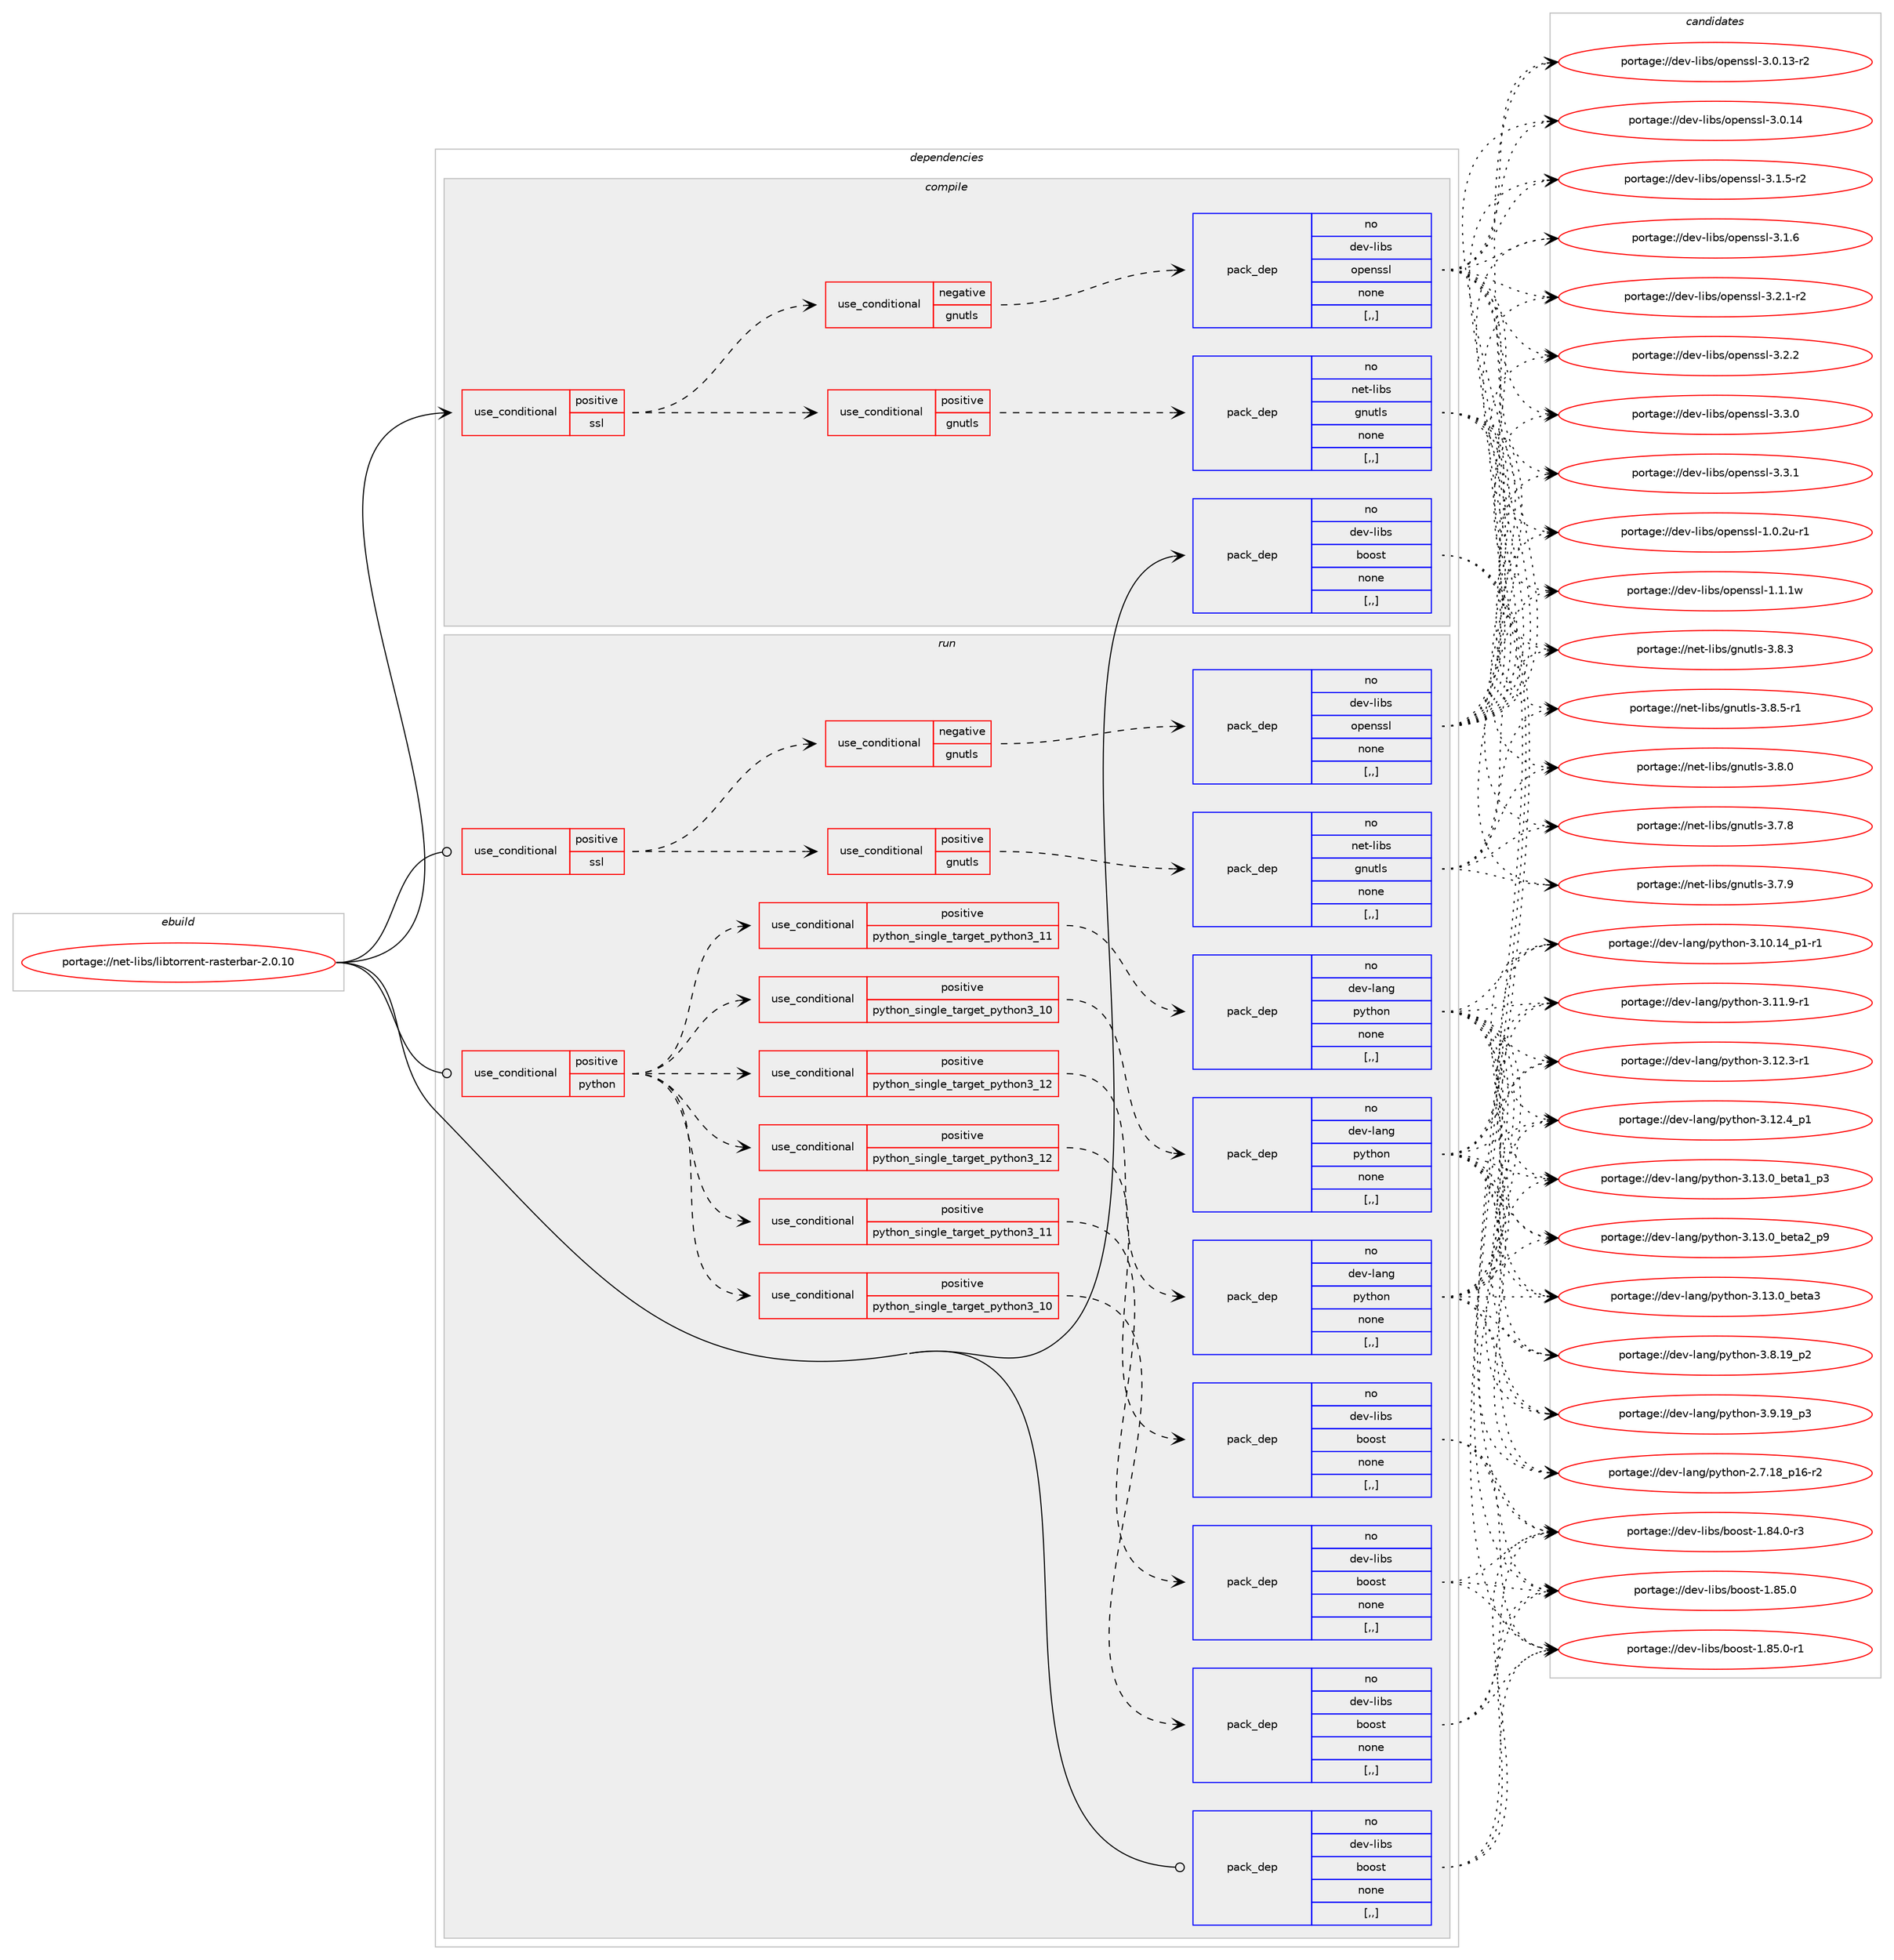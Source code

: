 digraph prolog {

# *************
# Graph options
# *************

newrank=true;
concentrate=true;
compound=true;
graph [rankdir=LR,fontname=Helvetica,fontsize=10,ranksep=1.5];#, ranksep=2.5, nodesep=0.2];
edge  [arrowhead=vee];
node  [fontname=Helvetica,fontsize=10];

# **********
# The ebuild
# **********

subgraph cluster_leftcol {
color=gray;
rank=same;
label=<<i>ebuild</i>>;
id [label="portage://net-libs/libtorrent-rasterbar-2.0.10", color=red, width=4, href="../net-libs/libtorrent-rasterbar-2.0.10.svg"];
}

# ****************
# The dependencies
# ****************

subgraph cluster_midcol {
color=gray;
label=<<i>dependencies</i>>;
subgraph cluster_compile {
fillcolor="#eeeeee";
style=filled;
label=<<i>compile</i>>;
subgraph cond91548 {
dependency351577 [label=<<TABLE BORDER="0" CELLBORDER="1" CELLSPACING="0" CELLPADDING="4"><TR><TD ROWSPAN="3" CELLPADDING="10">use_conditional</TD></TR><TR><TD>positive</TD></TR><TR><TD>ssl</TD></TR></TABLE>>, shape=none, color=red];
subgraph cond91549 {
dependency351578 [label=<<TABLE BORDER="0" CELLBORDER="1" CELLSPACING="0" CELLPADDING="4"><TR><TD ROWSPAN="3" CELLPADDING="10">use_conditional</TD></TR><TR><TD>positive</TD></TR><TR><TD>gnutls</TD></TR></TABLE>>, shape=none, color=red];
subgraph pack257424 {
dependency351579 [label=<<TABLE BORDER="0" CELLBORDER="1" CELLSPACING="0" CELLPADDING="4" WIDTH="220"><TR><TD ROWSPAN="6" CELLPADDING="30">pack_dep</TD></TR><TR><TD WIDTH="110">no</TD></TR><TR><TD>net-libs</TD></TR><TR><TD>gnutls</TD></TR><TR><TD>none</TD></TR><TR><TD>[,,]</TD></TR></TABLE>>, shape=none, color=blue];
}
dependency351578:e -> dependency351579:w [weight=20,style="dashed",arrowhead="vee"];
}
dependency351577:e -> dependency351578:w [weight=20,style="dashed",arrowhead="vee"];
subgraph cond91550 {
dependency351580 [label=<<TABLE BORDER="0" CELLBORDER="1" CELLSPACING="0" CELLPADDING="4"><TR><TD ROWSPAN="3" CELLPADDING="10">use_conditional</TD></TR><TR><TD>negative</TD></TR><TR><TD>gnutls</TD></TR></TABLE>>, shape=none, color=red];
subgraph pack257425 {
dependency351581 [label=<<TABLE BORDER="0" CELLBORDER="1" CELLSPACING="0" CELLPADDING="4" WIDTH="220"><TR><TD ROWSPAN="6" CELLPADDING="30">pack_dep</TD></TR><TR><TD WIDTH="110">no</TD></TR><TR><TD>dev-libs</TD></TR><TR><TD>openssl</TD></TR><TR><TD>none</TD></TR><TR><TD>[,,]</TD></TR></TABLE>>, shape=none, color=blue];
}
dependency351580:e -> dependency351581:w [weight=20,style="dashed",arrowhead="vee"];
}
dependency351577:e -> dependency351580:w [weight=20,style="dashed",arrowhead="vee"];
}
id:e -> dependency351577:w [weight=20,style="solid",arrowhead="vee"];
subgraph pack257426 {
dependency351582 [label=<<TABLE BORDER="0" CELLBORDER="1" CELLSPACING="0" CELLPADDING="4" WIDTH="220"><TR><TD ROWSPAN="6" CELLPADDING="30">pack_dep</TD></TR><TR><TD WIDTH="110">no</TD></TR><TR><TD>dev-libs</TD></TR><TR><TD>boost</TD></TR><TR><TD>none</TD></TR><TR><TD>[,,]</TD></TR></TABLE>>, shape=none, color=blue];
}
id:e -> dependency351582:w [weight=20,style="solid",arrowhead="vee"];
}
subgraph cluster_compileandrun {
fillcolor="#eeeeee";
style=filled;
label=<<i>compile and run</i>>;
}
subgraph cluster_run {
fillcolor="#eeeeee";
style=filled;
label=<<i>run</i>>;
subgraph cond91551 {
dependency351583 [label=<<TABLE BORDER="0" CELLBORDER="1" CELLSPACING="0" CELLPADDING="4"><TR><TD ROWSPAN="3" CELLPADDING="10">use_conditional</TD></TR><TR><TD>positive</TD></TR><TR><TD>python</TD></TR></TABLE>>, shape=none, color=red];
subgraph cond91552 {
dependency351584 [label=<<TABLE BORDER="0" CELLBORDER="1" CELLSPACING="0" CELLPADDING="4"><TR><TD ROWSPAN="3" CELLPADDING="10">use_conditional</TD></TR><TR><TD>positive</TD></TR><TR><TD>python_single_target_python3_10</TD></TR></TABLE>>, shape=none, color=red];
subgraph pack257427 {
dependency351585 [label=<<TABLE BORDER="0" CELLBORDER="1" CELLSPACING="0" CELLPADDING="4" WIDTH="220"><TR><TD ROWSPAN="6" CELLPADDING="30">pack_dep</TD></TR><TR><TD WIDTH="110">no</TD></TR><TR><TD>dev-lang</TD></TR><TR><TD>python</TD></TR><TR><TD>none</TD></TR><TR><TD>[,,]</TD></TR></TABLE>>, shape=none, color=blue];
}
dependency351584:e -> dependency351585:w [weight=20,style="dashed",arrowhead="vee"];
}
dependency351583:e -> dependency351584:w [weight=20,style="dashed",arrowhead="vee"];
subgraph cond91553 {
dependency351586 [label=<<TABLE BORDER="0" CELLBORDER="1" CELLSPACING="0" CELLPADDING="4"><TR><TD ROWSPAN="3" CELLPADDING="10">use_conditional</TD></TR><TR><TD>positive</TD></TR><TR><TD>python_single_target_python3_11</TD></TR></TABLE>>, shape=none, color=red];
subgraph pack257428 {
dependency351587 [label=<<TABLE BORDER="0" CELLBORDER="1" CELLSPACING="0" CELLPADDING="4" WIDTH="220"><TR><TD ROWSPAN="6" CELLPADDING="30">pack_dep</TD></TR><TR><TD WIDTH="110">no</TD></TR><TR><TD>dev-lang</TD></TR><TR><TD>python</TD></TR><TR><TD>none</TD></TR><TR><TD>[,,]</TD></TR></TABLE>>, shape=none, color=blue];
}
dependency351586:e -> dependency351587:w [weight=20,style="dashed",arrowhead="vee"];
}
dependency351583:e -> dependency351586:w [weight=20,style="dashed",arrowhead="vee"];
subgraph cond91554 {
dependency351588 [label=<<TABLE BORDER="0" CELLBORDER="1" CELLSPACING="0" CELLPADDING="4"><TR><TD ROWSPAN="3" CELLPADDING="10">use_conditional</TD></TR><TR><TD>positive</TD></TR><TR><TD>python_single_target_python3_12</TD></TR></TABLE>>, shape=none, color=red];
subgraph pack257429 {
dependency351589 [label=<<TABLE BORDER="0" CELLBORDER="1" CELLSPACING="0" CELLPADDING="4" WIDTH="220"><TR><TD ROWSPAN="6" CELLPADDING="30">pack_dep</TD></TR><TR><TD WIDTH="110">no</TD></TR><TR><TD>dev-lang</TD></TR><TR><TD>python</TD></TR><TR><TD>none</TD></TR><TR><TD>[,,]</TD></TR></TABLE>>, shape=none, color=blue];
}
dependency351588:e -> dependency351589:w [weight=20,style="dashed",arrowhead="vee"];
}
dependency351583:e -> dependency351588:w [weight=20,style="dashed",arrowhead="vee"];
subgraph cond91555 {
dependency351590 [label=<<TABLE BORDER="0" CELLBORDER="1" CELLSPACING="0" CELLPADDING="4"><TR><TD ROWSPAN="3" CELLPADDING="10">use_conditional</TD></TR><TR><TD>positive</TD></TR><TR><TD>python_single_target_python3_10</TD></TR></TABLE>>, shape=none, color=red];
subgraph pack257430 {
dependency351591 [label=<<TABLE BORDER="0" CELLBORDER="1" CELLSPACING="0" CELLPADDING="4" WIDTH="220"><TR><TD ROWSPAN="6" CELLPADDING="30">pack_dep</TD></TR><TR><TD WIDTH="110">no</TD></TR><TR><TD>dev-libs</TD></TR><TR><TD>boost</TD></TR><TR><TD>none</TD></TR><TR><TD>[,,]</TD></TR></TABLE>>, shape=none, color=blue];
}
dependency351590:e -> dependency351591:w [weight=20,style="dashed",arrowhead="vee"];
}
dependency351583:e -> dependency351590:w [weight=20,style="dashed",arrowhead="vee"];
subgraph cond91556 {
dependency351592 [label=<<TABLE BORDER="0" CELLBORDER="1" CELLSPACING="0" CELLPADDING="4"><TR><TD ROWSPAN="3" CELLPADDING="10">use_conditional</TD></TR><TR><TD>positive</TD></TR><TR><TD>python_single_target_python3_11</TD></TR></TABLE>>, shape=none, color=red];
subgraph pack257431 {
dependency351593 [label=<<TABLE BORDER="0" CELLBORDER="1" CELLSPACING="0" CELLPADDING="4" WIDTH="220"><TR><TD ROWSPAN="6" CELLPADDING="30">pack_dep</TD></TR><TR><TD WIDTH="110">no</TD></TR><TR><TD>dev-libs</TD></TR><TR><TD>boost</TD></TR><TR><TD>none</TD></TR><TR><TD>[,,]</TD></TR></TABLE>>, shape=none, color=blue];
}
dependency351592:e -> dependency351593:w [weight=20,style="dashed",arrowhead="vee"];
}
dependency351583:e -> dependency351592:w [weight=20,style="dashed",arrowhead="vee"];
subgraph cond91557 {
dependency351594 [label=<<TABLE BORDER="0" CELLBORDER="1" CELLSPACING="0" CELLPADDING="4"><TR><TD ROWSPAN="3" CELLPADDING="10">use_conditional</TD></TR><TR><TD>positive</TD></TR><TR><TD>python_single_target_python3_12</TD></TR></TABLE>>, shape=none, color=red];
subgraph pack257432 {
dependency351595 [label=<<TABLE BORDER="0" CELLBORDER="1" CELLSPACING="0" CELLPADDING="4" WIDTH="220"><TR><TD ROWSPAN="6" CELLPADDING="30">pack_dep</TD></TR><TR><TD WIDTH="110">no</TD></TR><TR><TD>dev-libs</TD></TR><TR><TD>boost</TD></TR><TR><TD>none</TD></TR><TR><TD>[,,]</TD></TR></TABLE>>, shape=none, color=blue];
}
dependency351594:e -> dependency351595:w [weight=20,style="dashed",arrowhead="vee"];
}
dependency351583:e -> dependency351594:w [weight=20,style="dashed",arrowhead="vee"];
}
id:e -> dependency351583:w [weight=20,style="solid",arrowhead="odot"];
subgraph cond91558 {
dependency351596 [label=<<TABLE BORDER="0" CELLBORDER="1" CELLSPACING="0" CELLPADDING="4"><TR><TD ROWSPAN="3" CELLPADDING="10">use_conditional</TD></TR><TR><TD>positive</TD></TR><TR><TD>ssl</TD></TR></TABLE>>, shape=none, color=red];
subgraph cond91559 {
dependency351597 [label=<<TABLE BORDER="0" CELLBORDER="1" CELLSPACING="0" CELLPADDING="4"><TR><TD ROWSPAN="3" CELLPADDING="10">use_conditional</TD></TR><TR><TD>positive</TD></TR><TR><TD>gnutls</TD></TR></TABLE>>, shape=none, color=red];
subgraph pack257433 {
dependency351598 [label=<<TABLE BORDER="0" CELLBORDER="1" CELLSPACING="0" CELLPADDING="4" WIDTH="220"><TR><TD ROWSPAN="6" CELLPADDING="30">pack_dep</TD></TR><TR><TD WIDTH="110">no</TD></TR><TR><TD>net-libs</TD></TR><TR><TD>gnutls</TD></TR><TR><TD>none</TD></TR><TR><TD>[,,]</TD></TR></TABLE>>, shape=none, color=blue];
}
dependency351597:e -> dependency351598:w [weight=20,style="dashed",arrowhead="vee"];
}
dependency351596:e -> dependency351597:w [weight=20,style="dashed",arrowhead="vee"];
subgraph cond91560 {
dependency351599 [label=<<TABLE BORDER="0" CELLBORDER="1" CELLSPACING="0" CELLPADDING="4"><TR><TD ROWSPAN="3" CELLPADDING="10">use_conditional</TD></TR><TR><TD>negative</TD></TR><TR><TD>gnutls</TD></TR></TABLE>>, shape=none, color=red];
subgraph pack257434 {
dependency351600 [label=<<TABLE BORDER="0" CELLBORDER="1" CELLSPACING="0" CELLPADDING="4" WIDTH="220"><TR><TD ROWSPAN="6" CELLPADDING="30">pack_dep</TD></TR><TR><TD WIDTH="110">no</TD></TR><TR><TD>dev-libs</TD></TR><TR><TD>openssl</TD></TR><TR><TD>none</TD></TR><TR><TD>[,,]</TD></TR></TABLE>>, shape=none, color=blue];
}
dependency351599:e -> dependency351600:w [weight=20,style="dashed",arrowhead="vee"];
}
dependency351596:e -> dependency351599:w [weight=20,style="dashed",arrowhead="vee"];
}
id:e -> dependency351596:w [weight=20,style="solid",arrowhead="odot"];
subgraph pack257435 {
dependency351601 [label=<<TABLE BORDER="0" CELLBORDER="1" CELLSPACING="0" CELLPADDING="4" WIDTH="220"><TR><TD ROWSPAN="6" CELLPADDING="30">pack_dep</TD></TR><TR><TD WIDTH="110">no</TD></TR><TR><TD>dev-libs</TD></TR><TR><TD>boost</TD></TR><TR><TD>none</TD></TR><TR><TD>[,,]</TD></TR></TABLE>>, shape=none, color=blue];
}
id:e -> dependency351601:w [weight=20,style="solid",arrowhead="odot"];
}
}

# **************
# The candidates
# **************

subgraph cluster_choices {
rank=same;
color=gray;
label=<<i>candidates</i>>;

subgraph choice257424 {
color=black;
nodesep=1;
choice110101116451081059811547103110117116108115455146554656 [label="portage://net-libs/gnutls-3.7.8", color=red, width=4,href="../net-libs/gnutls-3.7.8.svg"];
choice110101116451081059811547103110117116108115455146554657 [label="portage://net-libs/gnutls-3.7.9", color=red, width=4,href="../net-libs/gnutls-3.7.9.svg"];
choice110101116451081059811547103110117116108115455146564648 [label="portage://net-libs/gnutls-3.8.0", color=red, width=4,href="../net-libs/gnutls-3.8.0.svg"];
choice110101116451081059811547103110117116108115455146564651 [label="portage://net-libs/gnutls-3.8.3", color=red, width=4,href="../net-libs/gnutls-3.8.3.svg"];
choice1101011164510810598115471031101171161081154551465646534511449 [label="portage://net-libs/gnutls-3.8.5-r1", color=red, width=4,href="../net-libs/gnutls-3.8.5-r1.svg"];
dependency351579:e -> choice110101116451081059811547103110117116108115455146554656:w [style=dotted,weight="100"];
dependency351579:e -> choice110101116451081059811547103110117116108115455146554657:w [style=dotted,weight="100"];
dependency351579:e -> choice110101116451081059811547103110117116108115455146564648:w [style=dotted,weight="100"];
dependency351579:e -> choice110101116451081059811547103110117116108115455146564651:w [style=dotted,weight="100"];
dependency351579:e -> choice1101011164510810598115471031101171161081154551465646534511449:w [style=dotted,weight="100"];
}
subgraph choice257425 {
color=black;
nodesep=1;
choice1001011184510810598115471111121011101151151084549464846501174511449 [label="portage://dev-libs/openssl-1.0.2u-r1", color=red, width=4,href="../dev-libs/openssl-1.0.2u-r1.svg"];
choice100101118451081059811547111112101110115115108454946494649119 [label="portage://dev-libs/openssl-1.1.1w", color=red, width=4,href="../dev-libs/openssl-1.1.1w.svg"];
choice100101118451081059811547111112101110115115108455146484649514511450 [label="portage://dev-libs/openssl-3.0.13-r2", color=red, width=4,href="../dev-libs/openssl-3.0.13-r2.svg"];
choice10010111845108105981154711111210111011511510845514648464952 [label="portage://dev-libs/openssl-3.0.14", color=red, width=4,href="../dev-libs/openssl-3.0.14.svg"];
choice1001011184510810598115471111121011101151151084551464946534511450 [label="portage://dev-libs/openssl-3.1.5-r2", color=red, width=4,href="../dev-libs/openssl-3.1.5-r2.svg"];
choice100101118451081059811547111112101110115115108455146494654 [label="portage://dev-libs/openssl-3.1.6", color=red, width=4,href="../dev-libs/openssl-3.1.6.svg"];
choice1001011184510810598115471111121011101151151084551465046494511450 [label="portage://dev-libs/openssl-3.2.1-r2", color=red, width=4,href="../dev-libs/openssl-3.2.1-r2.svg"];
choice100101118451081059811547111112101110115115108455146504650 [label="portage://dev-libs/openssl-3.2.2", color=red, width=4,href="../dev-libs/openssl-3.2.2.svg"];
choice100101118451081059811547111112101110115115108455146514648 [label="portage://dev-libs/openssl-3.3.0", color=red, width=4,href="../dev-libs/openssl-3.3.0.svg"];
choice100101118451081059811547111112101110115115108455146514649 [label="portage://dev-libs/openssl-3.3.1", color=red, width=4,href="../dev-libs/openssl-3.3.1.svg"];
dependency351581:e -> choice1001011184510810598115471111121011101151151084549464846501174511449:w [style=dotted,weight="100"];
dependency351581:e -> choice100101118451081059811547111112101110115115108454946494649119:w [style=dotted,weight="100"];
dependency351581:e -> choice100101118451081059811547111112101110115115108455146484649514511450:w [style=dotted,weight="100"];
dependency351581:e -> choice10010111845108105981154711111210111011511510845514648464952:w [style=dotted,weight="100"];
dependency351581:e -> choice1001011184510810598115471111121011101151151084551464946534511450:w [style=dotted,weight="100"];
dependency351581:e -> choice100101118451081059811547111112101110115115108455146494654:w [style=dotted,weight="100"];
dependency351581:e -> choice1001011184510810598115471111121011101151151084551465046494511450:w [style=dotted,weight="100"];
dependency351581:e -> choice100101118451081059811547111112101110115115108455146504650:w [style=dotted,weight="100"];
dependency351581:e -> choice100101118451081059811547111112101110115115108455146514648:w [style=dotted,weight="100"];
dependency351581:e -> choice100101118451081059811547111112101110115115108455146514649:w [style=dotted,weight="100"];
}
subgraph choice257426 {
color=black;
nodesep=1;
choice10010111845108105981154798111111115116454946565246484511451 [label="portage://dev-libs/boost-1.84.0-r3", color=red, width=4,href="../dev-libs/boost-1.84.0-r3.svg"];
choice1001011184510810598115479811111111511645494656534648 [label="portage://dev-libs/boost-1.85.0", color=red, width=4,href="../dev-libs/boost-1.85.0.svg"];
choice10010111845108105981154798111111115116454946565346484511449 [label="portage://dev-libs/boost-1.85.0-r1", color=red, width=4,href="../dev-libs/boost-1.85.0-r1.svg"];
dependency351582:e -> choice10010111845108105981154798111111115116454946565246484511451:w [style=dotted,weight="100"];
dependency351582:e -> choice1001011184510810598115479811111111511645494656534648:w [style=dotted,weight="100"];
dependency351582:e -> choice10010111845108105981154798111111115116454946565346484511449:w [style=dotted,weight="100"];
}
subgraph choice257427 {
color=black;
nodesep=1;
choice100101118451089711010347112121116104111110455046554649569511249544511450 [label="portage://dev-lang/python-2.7.18_p16-r2", color=red, width=4,href="../dev-lang/python-2.7.18_p16-r2.svg"];
choice100101118451089711010347112121116104111110455146494846495295112494511449 [label="portage://dev-lang/python-3.10.14_p1-r1", color=red, width=4,href="../dev-lang/python-3.10.14_p1-r1.svg"];
choice100101118451089711010347112121116104111110455146494946574511449 [label="portage://dev-lang/python-3.11.9-r1", color=red, width=4,href="../dev-lang/python-3.11.9-r1.svg"];
choice100101118451089711010347112121116104111110455146495046514511449 [label="portage://dev-lang/python-3.12.3-r1", color=red, width=4,href="../dev-lang/python-3.12.3-r1.svg"];
choice100101118451089711010347112121116104111110455146495046529511249 [label="portage://dev-lang/python-3.12.4_p1", color=red, width=4,href="../dev-lang/python-3.12.4_p1.svg"];
choice10010111845108971101034711212111610411111045514649514648959810111697499511251 [label="portage://dev-lang/python-3.13.0_beta1_p3", color=red, width=4,href="../dev-lang/python-3.13.0_beta1_p3.svg"];
choice10010111845108971101034711212111610411111045514649514648959810111697509511257 [label="portage://dev-lang/python-3.13.0_beta2_p9", color=red, width=4,href="../dev-lang/python-3.13.0_beta2_p9.svg"];
choice1001011184510897110103471121211161041111104551464951464895981011169751 [label="portage://dev-lang/python-3.13.0_beta3", color=red, width=4,href="../dev-lang/python-3.13.0_beta3.svg"];
choice100101118451089711010347112121116104111110455146564649579511250 [label="portage://dev-lang/python-3.8.19_p2", color=red, width=4,href="../dev-lang/python-3.8.19_p2.svg"];
choice100101118451089711010347112121116104111110455146574649579511251 [label="portage://dev-lang/python-3.9.19_p3", color=red, width=4,href="../dev-lang/python-3.9.19_p3.svg"];
dependency351585:e -> choice100101118451089711010347112121116104111110455046554649569511249544511450:w [style=dotted,weight="100"];
dependency351585:e -> choice100101118451089711010347112121116104111110455146494846495295112494511449:w [style=dotted,weight="100"];
dependency351585:e -> choice100101118451089711010347112121116104111110455146494946574511449:w [style=dotted,weight="100"];
dependency351585:e -> choice100101118451089711010347112121116104111110455146495046514511449:w [style=dotted,weight="100"];
dependency351585:e -> choice100101118451089711010347112121116104111110455146495046529511249:w [style=dotted,weight="100"];
dependency351585:e -> choice10010111845108971101034711212111610411111045514649514648959810111697499511251:w [style=dotted,weight="100"];
dependency351585:e -> choice10010111845108971101034711212111610411111045514649514648959810111697509511257:w [style=dotted,weight="100"];
dependency351585:e -> choice1001011184510897110103471121211161041111104551464951464895981011169751:w [style=dotted,weight="100"];
dependency351585:e -> choice100101118451089711010347112121116104111110455146564649579511250:w [style=dotted,weight="100"];
dependency351585:e -> choice100101118451089711010347112121116104111110455146574649579511251:w [style=dotted,weight="100"];
}
subgraph choice257428 {
color=black;
nodesep=1;
choice100101118451089711010347112121116104111110455046554649569511249544511450 [label="portage://dev-lang/python-2.7.18_p16-r2", color=red, width=4,href="../dev-lang/python-2.7.18_p16-r2.svg"];
choice100101118451089711010347112121116104111110455146494846495295112494511449 [label="portage://dev-lang/python-3.10.14_p1-r1", color=red, width=4,href="../dev-lang/python-3.10.14_p1-r1.svg"];
choice100101118451089711010347112121116104111110455146494946574511449 [label="portage://dev-lang/python-3.11.9-r1", color=red, width=4,href="../dev-lang/python-3.11.9-r1.svg"];
choice100101118451089711010347112121116104111110455146495046514511449 [label="portage://dev-lang/python-3.12.3-r1", color=red, width=4,href="../dev-lang/python-3.12.3-r1.svg"];
choice100101118451089711010347112121116104111110455146495046529511249 [label="portage://dev-lang/python-3.12.4_p1", color=red, width=4,href="../dev-lang/python-3.12.4_p1.svg"];
choice10010111845108971101034711212111610411111045514649514648959810111697499511251 [label="portage://dev-lang/python-3.13.0_beta1_p3", color=red, width=4,href="../dev-lang/python-3.13.0_beta1_p3.svg"];
choice10010111845108971101034711212111610411111045514649514648959810111697509511257 [label="portage://dev-lang/python-3.13.0_beta2_p9", color=red, width=4,href="../dev-lang/python-3.13.0_beta2_p9.svg"];
choice1001011184510897110103471121211161041111104551464951464895981011169751 [label="portage://dev-lang/python-3.13.0_beta3", color=red, width=4,href="../dev-lang/python-3.13.0_beta3.svg"];
choice100101118451089711010347112121116104111110455146564649579511250 [label="portage://dev-lang/python-3.8.19_p2", color=red, width=4,href="../dev-lang/python-3.8.19_p2.svg"];
choice100101118451089711010347112121116104111110455146574649579511251 [label="portage://dev-lang/python-3.9.19_p3", color=red, width=4,href="../dev-lang/python-3.9.19_p3.svg"];
dependency351587:e -> choice100101118451089711010347112121116104111110455046554649569511249544511450:w [style=dotted,weight="100"];
dependency351587:e -> choice100101118451089711010347112121116104111110455146494846495295112494511449:w [style=dotted,weight="100"];
dependency351587:e -> choice100101118451089711010347112121116104111110455146494946574511449:w [style=dotted,weight="100"];
dependency351587:e -> choice100101118451089711010347112121116104111110455146495046514511449:w [style=dotted,weight="100"];
dependency351587:e -> choice100101118451089711010347112121116104111110455146495046529511249:w [style=dotted,weight="100"];
dependency351587:e -> choice10010111845108971101034711212111610411111045514649514648959810111697499511251:w [style=dotted,weight="100"];
dependency351587:e -> choice10010111845108971101034711212111610411111045514649514648959810111697509511257:w [style=dotted,weight="100"];
dependency351587:e -> choice1001011184510897110103471121211161041111104551464951464895981011169751:w [style=dotted,weight="100"];
dependency351587:e -> choice100101118451089711010347112121116104111110455146564649579511250:w [style=dotted,weight="100"];
dependency351587:e -> choice100101118451089711010347112121116104111110455146574649579511251:w [style=dotted,weight="100"];
}
subgraph choice257429 {
color=black;
nodesep=1;
choice100101118451089711010347112121116104111110455046554649569511249544511450 [label="portage://dev-lang/python-2.7.18_p16-r2", color=red, width=4,href="../dev-lang/python-2.7.18_p16-r2.svg"];
choice100101118451089711010347112121116104111110455146494846495295112494511449 [label="portage://dev-lang/python-3.10.14_p1-r1", color=red, width=4,href="../dev-lang/python-3.10.14_p1-r1.svg"];
choice100101118451089711010347112121116104111110455146494946574511449 [label="portage://dev-lang/python-3.11.9-r1", color=red, width=4,href="../dev-lang/python-3.11.9-r1.svg"];
choice100101118451089711010347112121116104111110455146495046514511449 [label="portage://dev-lang/python-3.12.3-r1", color=red, width=4,href="../dev-lang/python-3.12.3-r1.svg"];
choice100101118451089711010347112121116104111110455146495046529511249 [label="portage://dev-lang/python-3.12.4_p1", color=red, width=4,href="../dev-lang/python-3.12.4_p1.svg"];
choice10010111845108971101034711212111610411111045514649514648959810111697499511251 [label="portage://dev-lang/python-3.13.0_beta1_p3", color=red, width=4,href="../dev-lang/python-3.13.0_beta1_p3.svg"];
choice10010111845108971101034711212111610411111045514649514648959810111697509511257 [label="portage://dev-lang/python-3.13.0_beta2_p9", color=red, width=4,href="../dev-lang/python-3.13.0_beta2_p9.svg"];
choice1001011184510897110103471121211161041111104551464951464895981011169751 [label="portage://dev-lang/python-3.13.0_beta3", color=red, width=4,href="../dev-lang/python-3.13.0_beta3.svg"];
choice100101118451089711010347112121116104111110455146564649579511250 [label="portage://dev-lang/python-3.8.19_p2", color=red, width=4,href="../dev-lang/python-3.8.19_p2.svg"];
choice100101118451089711010347112121116104111110455146574649579511251 [label="portage://dev-lang/python-3.9.19_p3", color=red, width=4,href="../dev-lang/python-3.9.19_p3.svg"];
dependency351589:e -> choice100101118451089711010347112121116104111110455046554649569511249544511450:w [style=dotted,weight="100"];
dependency351589:e -> choice100101118451089711010347112121116104111110455146494846495295112494511449:w [style=dotted,weight="100"];
dependency351589:e -> choice100101118451089711010347112121116104111110455146494946574511449:w [style=dotted,weight="100"];
dependency351589:e -> choice100101118451089711010347112121116104111110455146495046514511449:w [style=dotted,weight="100"];
dependency351589:e -> choice100101118451089711010347112121116104111110455146495046529511249:w [style=dotted,weight="100"];
dependency351589:e -> choice10010111845108971101034711212111610411111045514649514648959810111697499511251:w [style=dotted,weight="100"];
dependency351589:e -> choice10010111845108971101034711212111610411111045514649514648959810111697509511257:w [style=dotted,weight="100"];
dependency351589:e -> choice1001011184510897110103471121211161041111104551464951464895981011169751:w [style=dotted,weight="100"];
dependency351589:e -> choice100101118451089711010347112121116104111110455146564649579511250:w [style=dotted,weight="100"];
dependency351589:e -> choice100101118451089711010347112121116104111110455146574649579511251:w [style=dotted,weight="100"];
}
subgraph choice257430 {
color=black;
nodesep=1;
choice10010111845108105981154798111111115116454946565246484511451 [label="portage://dev-libs/boost-1.84.0-r3", color=red, width=4,href="../dev-libs/boost-1.84.0-r3.svg"];
choice1001011184510810598115479811111111511645494656534648 [label="portage://dev-libs/boost-1.85.0", color=red, width=4,href="../dev-libs/boost-1.85.0.svg"];
choice10010111845108105981154798111111115116454946565346484511449 [label="portage://dev-libs/boost-1.85.0-r1", color=red, width=4,href="../dev-libs/boost-1.85.0-r1.svg"];
dependency351591:e -> choice10010111845108105981154798111111115116454946565246484511451:w [style=dotted,weight="100"];
dependency351591:e -> choice1001011184510810598115479811111111511645494656534648:w [style=dotted,weight="100"];
dependency351591:e -> choice10010111845108105981154798111111115116454946565346484511449:w [style=dotted,weight="100"];
}
subgraph choice257431 {
color=black;
nodesep=1;
choice10010111845108105981154798111111115116454946565246484511451 [label="portage://dev-libs/boost-1.84.0-r3", color=red, width=4,href="../dev-libs/boost-1.84.0-r3.svg"];
choice1001011184510810598115479811111111511645494656534648 [label="portage://dev-libs/boost-1.85.0", color=red, width=4,href="../dev-libs/boost-1.85.0.svg"];
choice10010111845108105981154798111111115116454946565346484511449 [label="portage://dev-libs/boost-1.85.0-r1", color=red, width=4,href="../dev-libs/boost-1.85.0-r1.svg"];
dependency351593:e -> choice10010111845108105981154798111111115116454946565246484511451:w [style=dotted,weight="100"];
dependency351593:e -> choice1001011184510810598115479811111111511645494656534648:w [style=dotted,weight="100"];
dependency351593:e -> choice10010111845108105981154798111111115116454946565346484511449:w [style=dotted,weight="100"];
}
subgraph choice257432 {
color=black;
nodesep=1;
choice10010111845108105981154798111111115116454946565246484511451 [label="portage://dev-libs/boost-1.84.0-r3", color=red, width=4,href="../dev-libs/boost-1.84.0-r3.svg"];
choice1001011184510810598115479811111111511645494656534648 [label="portage://dev-libs/boost-1.85.0", color=red, width=4,href="../dev-libs/boost-1.85.0.svg"];
choice10010111845108105981154798111111115116454946565346484511449 [label="portage://dev-libs/boost-1.85.0-r1", color=red, width=4,href="../dev-libs/boost-1.85.0-r1.svg"];
dependency351595:e -> choice10010111845108105981154798111111115116454946565246484511451:w [style=dotted,weight="100"];
dependency351595:e -> choice1001011184510810598115479811111111511645494656534648:w [style=dotted,weight="100"];
dependency351595:e -> choice10010111845108105981154798111111115116454946565346484511449:w [style=dotted,weight="100"];
}
subgraph choice257433 {
color=black;
nodesep=1;
choice110101116451081059811547103110117116108115455146554656 [label="portage://net-libs/gnutls-3.7.8", color=red, width=4,href="../net-libs/gnutls-3.7.8.svg"];
choice110101116451081059811547103110117116108115455146554657 [label="portage://net-libs/gnutls-3.7.9", color=red, width=4,href="../net-libs/gnutls-3.7.9.svg"];
choice110101116451081059811547103110117116108115455146564648 [label="portage://net-libs/gnutls-3.8.0", color=red, width=4,href="../net-libs/gnutls-3.8.0.svg"];
choice110101116451081059811547103110117116108115455146564651 [label="portage://net-libs/gnutls-3.8.3", color=red, width=4,href="../net-libs/gnutls-3.8.3.svg"];
choice1101011164510810598115471031101171161081154551465646534511449 [label="portage://net-libs/gnutls-3.8.5-r1", color=red, width=4,href="../net-libs/gnutls-3.8.5-r1.svg"];
dependency351598:e -> choice110101116451081059811547103110117116108115455146554656:w [style=dotted,weight="100"];
dependency351598:e -> choice110101116451081059811547103110117116108115455146554657:w [style=dotted,weight="100"];
dependency351598:e -> choice110101116451081059811547103110117116108115455146564648:w [style=dotted,weight="100"];
dependency351598:e -> choice110101116451081059811547103110117116108115455146564651:w [style=dotted,weight="100"];
dependency351598:e -> choice1101011164510810598115471031101171161081154551465646534511449:w [style=dotted,weight="100"];
}
subgraph choice257434 {
color=black;
nodesep=1;
choice1001011184510810598115471111121011101151151084549464846501174511449 [label="portage://dev-libs/openssl-1.0.2u-r1", color=red, width=4,href="../dev-libs/openssl-1.0.2u-r1.svg"];
choice100101118451081059811547111112101110115115108454946494649119 [label="portage://dev-libs/openssl-1.1.1w", color=red, width=4,href="../dev-libs/openssl-1.1.1w.svg"];
choice100101118451081059811547111112101110115115108455146484649514511450 [label="portage://dev-libs/openssl-3.0.13-r2", color=red, width=4,href="../dev-libs/openssl-3.0.13-r2.svg"];
choice10010111845108105981154711111210111011511510845514648464952 [label="portage://dev-libs/openssl-3.0.14", color=red, width=4,href="../dev-libs/openssl-3.0.14.svg"];
choice1001011184510810598115471111121011101151151084551464946534511450 [label="portage://dev-libs/openssl-3.1.5-r2", color=red, width=4,href="../dev-libs/openssl-3.1.5-r2.svg"];
choice100101118451081059811547111112101110115115108455146494654 [label="portage://dev-libs/openssl-3.1.6", color=red, width=4,href="../dev-libs/openssl-3.1.6.svg"];
choice1001011184510810598115471111121011101151151084551465046494511450 [label="portage://dev-libs/openssl-3.2.1-r2", color=red, width=4,href="../dev-libs/openssl-3.2.1-r2.svg"];
choice100101118451081059811547111112101110115115108455146504650 [label="portage://dev-libs/openssl-3.2.2", color=red, width=4,href="../dev-libs/openssl-3.2.2.svg"];
choice100101118451081059811547111112101110115115108455146514648 [label="portage://dev-libs/openssl-3.3.0", color=red, width=4,href="../dev-libs/openssl-3.3.0.svg"];
choice100101118451081059811547111112101110115115108455146514649 [label="portage://dev-libs/openssl-3.3.1", color=red, width=4,href="../dev-libs/openssl-3.3.1.svg"];
dependency351600:e -> choice1001011184510810598115471111121011101151151084549464846501174511449:w [style=dotted,weight="100"];
dependency351600:e -> choice100101118451081059811547111112101110115115108454946494649119:w [style=dotted,weight="100"];
dependency351600:e -> choice100101118451081059811547111112101110115115108455146484649514511450:w [style=dotted,weight="100"];
dependency351600:e -> choice10010111845108105981154711111210111011511510845514648464952:w [style=dotted,weight="100"];
dependency351600:e -> choice1001011184510810598115471111121011101151151084551464946534511450:w [style=dotted,weight="100"];
dependency351600:e -> choice100101118451081059811547111112101110115115108455146494654:w [style=dotted,weight="100"];
dependency351600:e -> choice1001011184510810598115471111121011101151151084551465046494511450:w [style=dotted,weight="100"];
dependency351600:e -> choice100101118451081059811547111112101110115115108455146504650:w [style=dotted,weight="100"];
dependency351600:e -> choice100101118451081059811547111112101110115115108455146514648:w [style=dotted,weight="100"];
dependency351600:e -> choice100101118451081059811547111112101110115115108455146514649:w [style=dotted,weight="100"];
}
subgraph choice257435 {
color=black;
nodesep=1;
choice10010111845108105981154798111111115116454946565246484511451 [label="portage://dev-libs/boost-1.84.0-r3", color=red, width=4,href="../dev-libs/boost-1.84.0-r3.svg"];
choice1001011184510810598115479811111111511645494656534648 [label="portage://dev-libs/boost-1.85.0", color=red, width=4,href="../dev-libs/boost-1.85.0.svg"];
choice10010111845108105981154798111111115116454946565346484511449 [label="portage://dev-libs/boost-1.85.0-r1", color=red, width=4,href="../dev-libs/boost-1.85.0-r1.svg"];
dependency351601:e -> choice10010111845108105981154798111111115116454946565246484511451:w [style=dotted,weight="100"];
dependency351601:e -> choice1001011184510810598115479811111111511645494656534648:w [style=dotted,weight="100"];
dependency351601:e -> choice10010111845108105981154798111111115116454946565346484511449:w [style=dotted,weight="100"];
}
}

}
